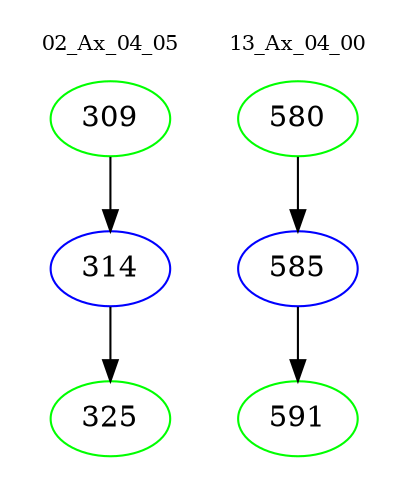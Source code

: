 digraph{
subgraph cluster_0 {
color = white
label = "02_Ax_04_05";
fontsize=10;
T0_309 [label="309", color="green"]
T0_309 -> T0_314 [color="black"]
T0_314 [label="314", color="blue"]
T0_314 -> T0_325 [color="black"]
T0_325 [label="325", color="green"]
}
subgraph cluster_1 {
color = white
label = "13_Ax_04_00";
fontsize=10;
T1_580 [label="580", color="green"]
T1_580 -> T1_585 [color="black"]
T1_585 [label="585", color="blue"]
T1_585 -> T1_591 [color="black"]
T1_591 [label="591", color="green"]
}
}
